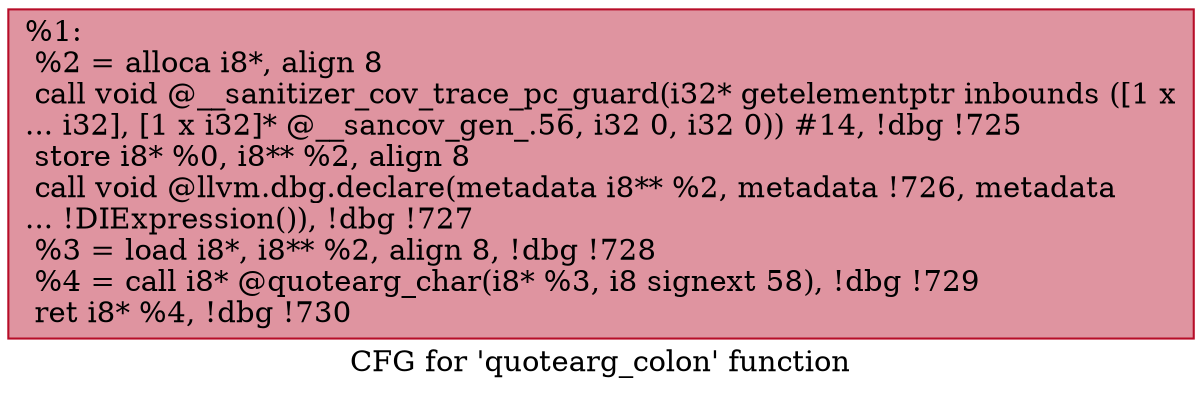digraph "CFG for 'quotearg_colon' function" {
	label="CFG for 'quotearg_colon' function";

	Node0x555ee503c040 [shape=record,color="#b70d28ff", style=filled, fillcolor="#b70d2870",label="{%1:\l  %2 = alloca i8*, align 8\l  call void @__sanitizer_cov_trace_pc_guard(i32* getelementptr inbounds ([1 x\l... i32], [1 x i32]* @__sancov_gen_.56, i32 0, i32 0)) #14, !dbg !725\l  store i8* %0, i8** %2, align 8\l  call void @llvm.dbg.declare(metadata i8** %2, metadata !726, metadata\l... !DIExpression()), !dbg !727\l  %3 = load i8*, i8** %2, align 8, !dbg !728\l  %4 = call i8* @quotearg_char(i8* %3, i8 signext 58), !dbg !729\l  ret i8* %4, !dbg !730\l}"];
}
